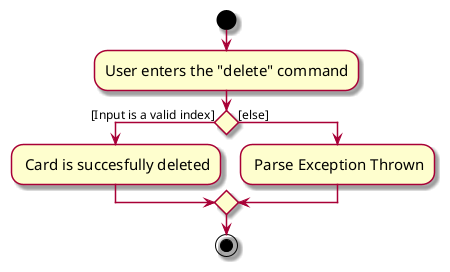 @startuml
skin rose
skinparam ActivityFontSize 15
skinparam ArrowFontSize 12
start
:User enters the "delete" command;


if () then ([Input is a valid index])
    : Card is succesfully deleted;

else ([else])
    : Parse Exception Thrown;
endif
stop
@enduml
